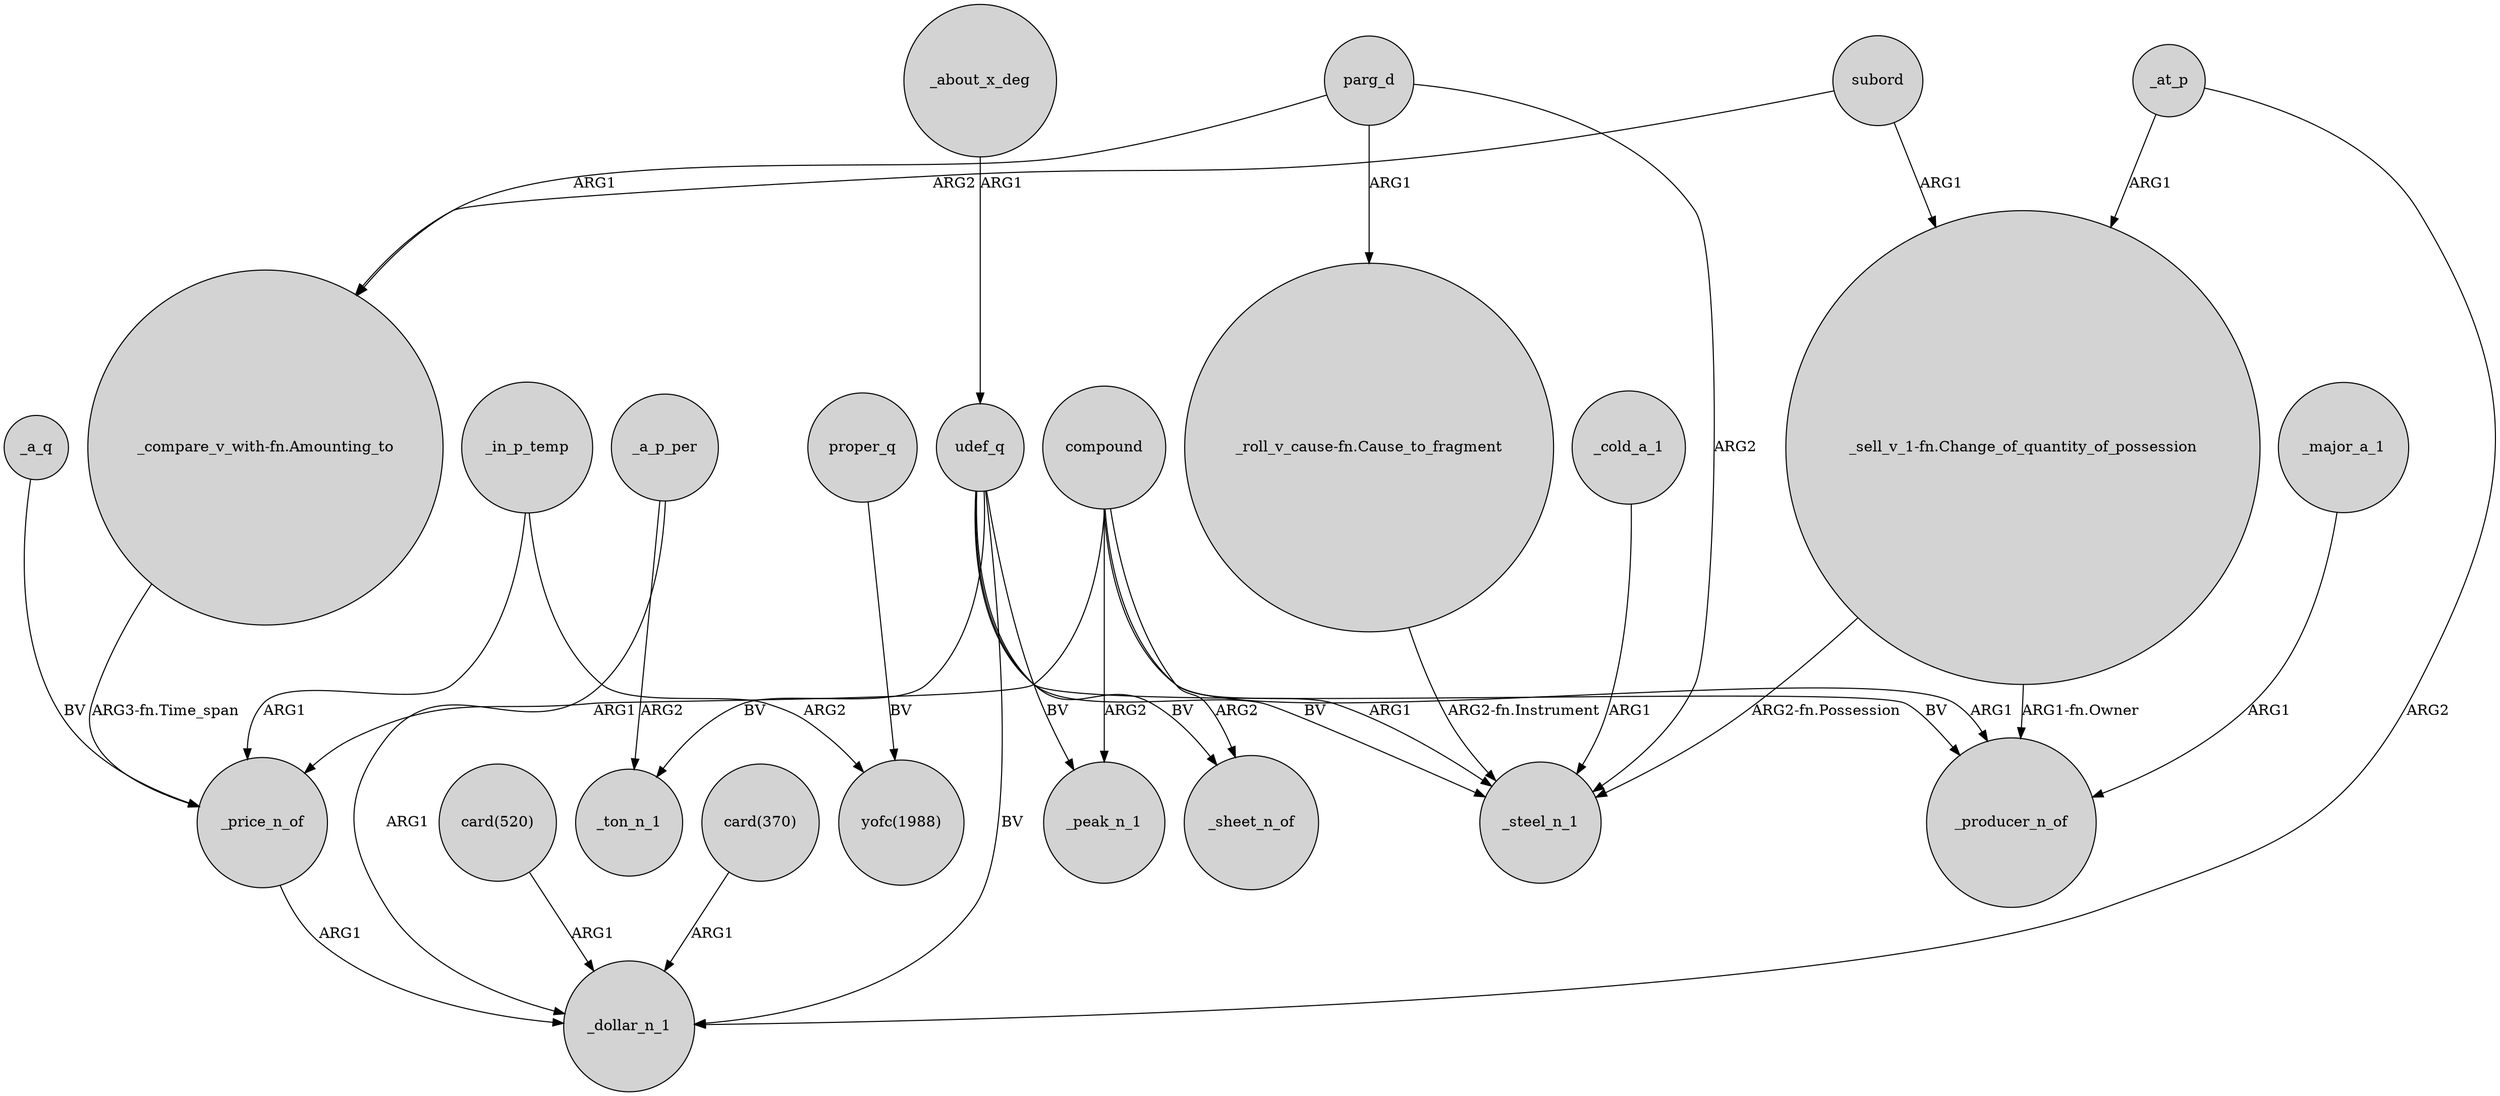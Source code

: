 digraph {
	node [shape=circle style=filled]
	_in_p_temp -> _price_n_of [label=ARG1]
	parg_d -> _steel_n_1 [label=ARG2]
	"_roll_v_cause-fn.Cause_to_fragment" -> _steel_n_1 [label="ARG2-fn.Instrument"]
	compound -> _peak_n_1 [label=ARG2]
	_major_a_1 -> _producer_n_of [label=ARG1]
	compound -> _steel_n_1 [label=ARG1]
	_a_p_per -> _ton_n_1 [label=ARG2]
	"card(520)" -> _dollar_n_1 [label=ARG1]
	udef_q -> _producer_n_of [label=BV]
	subord -> "_sell_v_1-fn.Change_of_quantity_of_possession" [label=ARG1]
	"card(370)" -> _dollar_n_1 [label=ARG1]
	compound -> _sheet_n_of [label=ARG2]
	udef_q -> _sheet_n_of [label=BV]
	_price_n_of -> _dollar_n_1 [label=ARG1]
	_about_x_deg -> udef_q [label=ARG1]
	udef_q -> _steel_n_1 [label=BV]
	_at_p -> _dollar_n_1 [label=ARG2]
	"_sell_v_1-fn.Change_of_quantity_of_possession" -> _producer_n_of [label="ARG1-fn.Owner"]
	udef_q -> _dollar_n_1 [label=BV]
	"_compare_v_with-fn.Amounting_to" -> _price_n_of [label="ARG3-fn.Time_span"]
	_at_p -> "_sell_v_1-fn.Change_of_quantity_of_possession" [label=ARG1]
	udef_q -> _peak_n_1 [label=BV]
	udef_q -> _ton_n_1 [label=BV]
	proper_q -> "yofc(1988)" [label=BV]
	_a_p_per -> _dollar_n_1 [label=ARG1]
	"_sell_v_1-fn.Change_of_quantity_of_possession" -> _steel_n_1 [label="ARG2-fn.Possession"]
	parg_d -> "_roll_v_cause-fn.Cause_to_fragment" [label=ARG1]
	subord -> "_compare_v_with-fn.Amounting_to" [label=ARG2]
	parg_d -> "_compare_v_with-fn.Amounting_to" [label=ARG1]
	compound -> _producer_n_of [label=ARG1]
	compound -> _price_n_of [label=ARG1]
	_a_q -> _price_n_of [label=BV]
	_cold_a_1 -> _steel_n_1 [label=ARG1]
	_in_p_temp -> "yofc(1988)" [label=ARG2]
}

